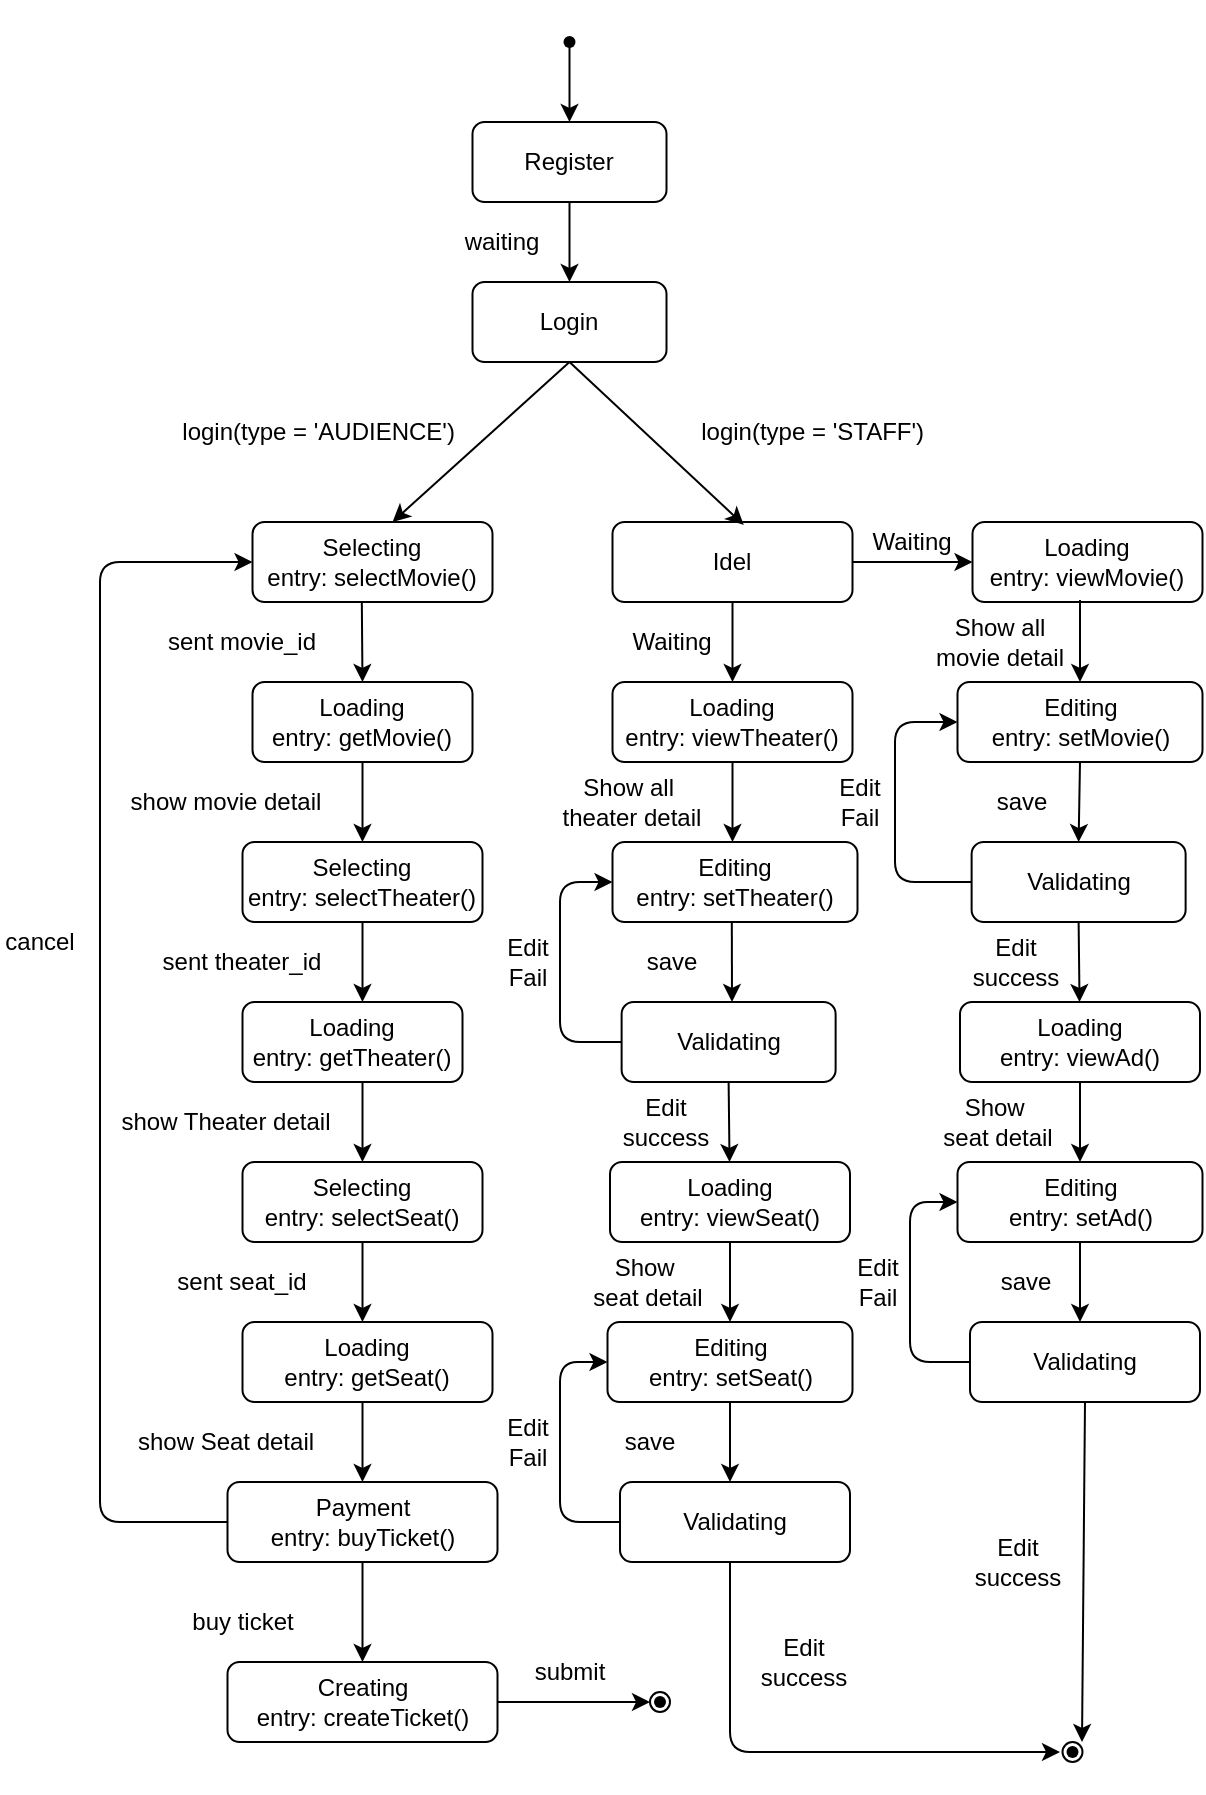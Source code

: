 <mxfile version="14.6.11" type="github">
  <diagram id="C5RBs43oDa-KdzZeNtuy" name="Page-1">
    <mxGraphModel dx="1233" dy="2983" grid="1" gridSize="10" guides="1" tooltips="1" connect="1" arrows="1" fold="1" page="1" pageScale="1" pageWidth="827" pageHeight="1169" math="0" shadow="0">
      <root>
        <mxCell id="WIyWlLk6GJQsqaUBKTNV-0" />
        <mxCell id="WIyWlLk6GJQsqaUBKTNV-1" parent="WIyWlLk6GJQsqaUBKTNV-0" />
        <mxCell id="Q6L7CLxePxSCn7yTyluf-20" value="" style="shape=waypoint;sketch=0;size=6;pointerEvents=1;points=[];fillColor=none;resizable=0;rotatable=0;perimeter=centerPerimeter;snapToPoint=1;" vertex="1" parent="WIyWlLk6GJQsqaUBKTNV-1">
          <mxGeometry x="374.75" y="-2310" width="40" height="40" as="geometry" />
        </mxCell>
        <mxCell id="Q6L7CLxePxSCn7yTyluf-24" value="Register" style="rounded=1;whiteSpace=wrap;html=1;" vertex="1" parent="WIyWlLk6GJQsqaUBKTNV-1">
          <mxGeometry x="346.25" y="-2250" width="97" height="40" as="geometry" />
        </mxCell>
        <mxCell id="Q6L7CLxePxSCn7yTyluf-25" value="" style="endArrow=classic;html=1;exitX=0.5;exitY=1;exitDx=0;exitDy=0;entryX=0.5;entryY=0;entryDx=0;entryDy=0;" edge="1" parent="WIyWlLk6GJQsqaUBKTNV-1" source="Q6L7CLxePxSCn7yTyluf-24" target="Q6L7CLxePxSCn7yTyluf-30">
          <mxGeometry width="50" height="50" relative="1" as="geometry">
            <mxPoint x="116.25" y="-2150" as="sourcePoint" />
            <mxPoint x="188.75" y="-2150.34" as="targetPoint" />
          </mxGeometry>
        </mxCell>
        <mxCell id="Q6L7CLxePxSCn7yTyluf-30" value="Login" style="rounded=1;whiteSpace=wrap;html=1;" vertex="1" parent="WIyWlLk6GJQsqaUBKTNV-1">
          <mxGeometry x="346.25" y="-2170" width="97" height="40" as="geometry" />
        </mxCell>
        <mxCell id="Q6L7CLxePxSCn7yTyluf-35" value="Selecting&lt;br&gt;entry: selectMovie()" style="rounded=1;whiteSpace=wrap;html=1;" vertex="1" parent="WIyWlLk6GJQsqaUBKTNV-1">
          <mxGeometry x="236.25" y="-2050" width="120" height="40" as="geometry" />
        </mxCell>
        <mxCell id="Q6L7CLxePxSCn7yTyluf-36" value="login(type = &#39;AUDIENCE&#39;)&amp;nbsp;" style="text;html=1;strokeColor=none;fillColor=none;align=center;verticalAlign=middle;whiteSpace=wrap;rounded=0;" vertex="1" parent="WIyWlLk6GJQsqaUBKTNV-1">
          <mxGeometry x="196.25" y="-2110" width="150" height="30" as="geometry" />
        </mxCell>
        <mxCell id="Q6L7CLxePxSCn7yTyluf-37" value="" style="endArrow=classic;html=1;entryX=0.5;entryY=0;entryDx=0;entryDy=0;" edge="1" parent="WIyWlLk6GJQsqaUBKTNV-1" target="Q6L7CLxePxSCn7yTyluf-38">
          <mxGeometry width="50" height="50" relative="1" as="geometry">
            <mxPoint x="290.91" y="-2010" as="sourcePoint" />
            <mxPoint x="291.25" y="-1980" as="targetPoint" />
          </mxGeometry>
        </mxCell>
        <mxCell id="Q6L7CLxePxSCn7yTyluf-38" value="Loading&lt;br&gt;entry: getMovie()" style="rounded=1;whiteSpace=wrap;html=1;" vertex="1" parent="WIyWlLk6GJQsqaUBKTNV-1">
          <mxGeometry x="236.25" y="-1970" width="110" height="40" as="geometry" />
        </mxCell>
        <mxCell id="Q6L7CLxePxSCn7yTyluf-39" value="show movie detail" style="text;html=1;strokeColor=none;fillColor=none;align=center;verticalAlign=middle;whiteSpace=wrap;rounded=0;" vertex="1" parent="WIyWlLk6GJQsqaUBKTNV-1">
          <mxGeometry x="160" y="-1920" width="126.25" height="20" as="geometry" />
        </mxCell>
        <mxCell id="Q6L7CLxePxSCn7yTyluf-40" value="" style="endArrow=classic;html=1;exitX=0.5;exitY=1;exitDx=0;exitDy=0;" edge="1" parent="WIyWlLk6GJQsqaUBKTNV-1" source="Q6L7CLxePxSCn7yTyluf-30">
          <mxGeometry width="50" height="50" relative="1" as="geometry">
            <mxPoint x="366.25" y="-2010" as="sourcePoint" />
            <mxPoint x="306.25" y="-2050" as="targetPoint" />
          </mxGeometry>
        </mxCell>
        <mxCell id="Q6L7CLxePxSCn7yTyluf-41" value="waiting" style="text;html=1;strokeColor=none;fillColor=none;align=center;verticalAlign=middle;whiteSpace=wrap;rounded=0;" vertex="1" parent="WIyWlLk6GJQsqaUBKTNV-1">
          <mxGeometry x="341.25" y="-2200" width="40" height="20" as="geometry" />
        </mxCell>
        <mxCell id="Q6L7CLxePxSCn7yTyluf-43" value="sent movie_id" style="text;html=1;strokeColor=none;fillColor=none;align=center;verticalAlign=middle;whiteSpace=wrap;rounded=0;" vertex="1" parent="WIyWlLk6GJQsqaUBKTNV-1">
          <mxGeometry x="176.25" y="-2000" width="110" height="20" as="geometry" />
        </mxCell>
        <mxCell id="Q6L7CLxePxSCn7yTyluf-46" value="" style="endArrow=classic;html=1;exitX=0.5;exitY=1;exitDx=0;exitDy=0;" edge="1" parent="WIyWlLk6GJQsqaUBKTNV-1" source="Q6L7CLxePxSCn7yTyluf-38">
          <mxGeometry width="50" height="50" relative="1" as="geometry">
            <mxPoint x="366.25" y="-1950" as="sourcePoint" />
            <mxPoint x="291.25" y="-1890" as="targetPoint" />
          </mxGeometry>
        </mxCell>
        <mxCell id="Q6L7CLxePxSCn7yTyluf-48" value="Selecting&lt;br&gt;entry: selectTheater()" style="rounded=1;whiteSpace=wrap;html=1;" vertex="1" parent="WIyWlLk6GJQsqaUBKTNV-1">
          <mxGeometry x="231.25" y="-1890" width="120" height="40" as="geometry" />
        </mxCell>
        <mxCell id="Q6L7CLxePxSCn7yTyluf-50" value="" style="endArrow=classic;html=1;exitX=0.5;exitY=1;exitDx=0;exitDy=0;" edge="1" parent="WIyWlLk6GJQsqaUBKTNV-1" source="Q6L7CLxePxSCn7yTyluf-48">
          <mxGeometry width="50" height="50" relative="1" as="geometry">
            <mxPoint x="366.25" y="-1890" as="sourcePoint" />
            <mxPoint x="291.25" y="-1810" as="targetPoint" />
          </mxGeometry>
        </mxCell>
        <mxCell id="Q6L7CLxePxSCn7yTyluf-52" value="Loading&lt;br&gt;entry: getTheater()" style="rounded=1;whiteSpace=wrap;html=1;" vertex="1" parent="WIyWlLk6GJQsqaUBKTNV-1">
          <mxGeometry x="231.25" y="-1810" width="110" height="40" as="geometry" />
        </mxCell>
        <mxCell id="Q6L7CLxePxSCn7yTyluf-53" value="sent theater_id" style="text;html=1;strokeColor=none;fillColor=none;align=center;verticalAlign=middle;whiteSpace=wrap;rounded=0;" vertex="1" parent="WIyWlLk6GJQsqaUBKTNV-1">
          <mxGeometry x="186.25" y="-1840" width="90" height="20" as="geometry" />
        </mxCell>
        <mxCell id="Q6L7CLxePxSCn7yTyluf-54" value="show Theater detail" style="text;html=1;strokeColor=none;fillColor=none;align=center;verticalAlign=middle;whiteSpace=wrap;rounded=0;" vertex="1" parent="WIyWlLk6GJQsqaUBKTNV-1">
          <mxGeometry x="160" y="-1760" width="126.25" height="20" as="geometry" />
        </mxCell>
        <mxCell id="Q6L7CLxePxSCn7yTyluf-55" value="" style="endArrow=classic;html=1;exitX=0.5;exitY=1;exitDx=0;exitDy=0;" edge="1" parent="WIyWlLk6GJQsqaUBKTNV-1">
          <mxGeometry width="50" height="50" relative="1" as="geometry">
            <mxPoint x="291.25" y="-1770" as="sourcePoint" />
            <mxPoint x="291.25" y="-1730" as="targetPoint" />
          </mxGeometry>
        </mxCell>
        <mxCell id="Q6L7CLxePxSCn7yTyluf-56" value="Selecting&lt;br&gt;entry: selectSeat()" style="rounded=1;whiteSpace=wrap;html=1;" vertex="1" parent="WIyWlLk6GJQsqaUBKTNV-1">
          <mxGeometry x="231.25" y="-1730" width="120" height="40" as="geometry" />
        </mxCell>
        <mxCell id="Q6L7CLxePxSCn7yTyluf-57" value="" style="endArrow=classic;html=1;exitX=0.5;exitY=1;exitDx=0;exitDy=0;" edge="1" parent="WIyWlLk6GJQsqaUBKTNV-1" source="Q6L7CLxePxSCn7yTyluf-56">
          <mxGeometry width="50" height="50" relative="1" as="geometry">
            <mxPoint x="366.25" y="-1730" as="sourcePoint" />
            <mxPoint x="291.25" y="-1650" as="targetPoint" />
          </mxGeometry>
        </mxCell>
        <mxCell id="Q6L7CLxePxSCn7yTyluf-58" value="Loading&lt;br&gt;entry: getSeat()" style="rounded=1;whiteSpace=wrap;html=1;" vertex="1" parent="WIyWlLk6GJQsqaUBKTNV-1">
          <mxGeometry x="231.25" y="-1650" width="125" height="40" as="geometry" />
        </mxCell>
        <mxCell id="Q6L7CLxePxSCn7yTyluf-59" value="sent seat_id" style="text;html=1;strokeColor=none;fillColor=none;align=center;verticalAlign=middle;whiteSpace=wrap;rounded=0;" vertex="1" parent="WIyWlLk6GJQsqaUBKTNV-1">
          <mxGeometry x="186.25" y="-1680" width="90" height="20" as="geometry" />
        </mxCell>
        <mxCell id="Q6L7CLxePxSCn7yTyluf-61" value="" style="endArrow=classic;html=1;" edge="1" parent="WIyWlLk6GJQsqaUBKTNV-1">
          <mxGeometry width="50" height="50" relative="1" as="geometry">
            <mxPoint x="291.25" y="-1610" as="sourcePoint" />
            <mxPoint x="291.25" y="-1570" as="targetPoint" />
          </mxGeometry>
        </mxCell>
        <mxCell id="Q6L7CLxePxSCn7yTyluf-62" value="Payment&lt;br&gt;entry: buyTicket()" style="rounded=1;whiteSpace=wrap;html=1;" vertex="1" parent="WIyWlLk6GJQsqaUBKTNV-1">
          <mxGeometry x="223.75" y="-1570" width="135" height="40" as="geometry" />
        </mxCell>
        <mxCell id="Q6L7CLxePxSCn7yTyluf-63" value="show Seat detail" style="text;html=1;strokeColor=none;fillColor=none;align=center;verticalAlign=middle;whiteSpace=wrap;rounded=0;" vertex="1" parent="WIyWlLk6GJQsqaUBKTNV-1">
          <mxGeometry x="160" y="-1600" width="126.25" height="20" as="geometry" />
        </mxCell>
        <mxCell id="Q6L7CLxePxSCn7yTyluf-64" value="" style="endArrow=classic;html=1;exitX=0.5;exitY=1;exitDx=0;exitDy=0;entryX=0.5;entryY=0;entryDx=0;entryDy=0;" edge="1" parent="WIyWlLk6GJQsqaUBKTNV-1" source="Q6L7CLxePxSCn7yTyluf-62" target="Q6L7CLxePxSCn7yTyluf-65">
          <mxGeometry width="50" height="50" relative="1" as="geometry">
            <mxPoint x="291.25" y="-1525" as="sourcePoint" />
            <mxPoint x="291.25" y="-1500" as="targetPoint" />
          </mxGeometry>
        </mxCell>
        <mxCell id="Q6L7CLxePxSCn7yTyluf-65" value="Creating&lt;br&gt;entry: createTicket()" style="rounded=1;whiteSpace=wrap;html=1;" vertex="1" parent="WIyWlLk6GJQsqaUBKTNV-1">
          <mxGeometry x="223.75" y="-1480" width="135" height="40" as="geometry" />
        </mxCell>
        <mxCell id="Q6L7CLxePxSCn7yTyluf-69" value="" style="ellipse;whiteSpace=wrap;html=1;aspect=fixed;" vertex="1" parent="WIyWlLk6GJQsqaUBKTNV-1">
          <mxGeometry x="641.25" y="-1440" width="10" height="10" as="geometry" />
        </mxCell>
        <mxCell id="Q6L7CLxePxSCn7yTyluf-71" value="Idel" style="rounded=1;whiteSpace=wrap;html=1;" vertex="1" parent="WIyWlLk6GJQsqaUBKTNV-1">
          <mxGeometry x="416.25" y="-2050" width="120" height="40" as="geometry" />
        </mxCell>
        <mxCell id="Q6L7CLxePxSCn7yTyluf-72" value="" style="endArrow=classic;html=1;exitX=0.5;exitY=1;exitDx=0;exitDy=0;entryX=0.547;entryY=0.036;entryDx=0;entryDy=0;entryPerimeter=0;" edge="1" parent="WIyWlLk6GJQsqaUBKTNV-1" source="Q6L7CLxePxSCn7yTyluf-30" target="Q6L7CLxePxSCn7yTyluf-71">
          <mxGeometry width="50" height="50" relative="1" as="geometry">
            <mxPoint x="404.75" y="-2120" as="sourcePoint" />
            <mxPoint x="316.25" y="-2040" as="targetPoint" />
          </mxGeometry>
        </mxCell>
        <mxCell id="Q6L7CLxePxSCn7yTyluf-73" value="login(type = &#39;STAFF&#39;)&amp;nbsp;" style="text;html=1;strokeColor=none;fillColor=none;align=center;verticalAlign=middle;whiteSpace=wrap;rounded=0;" vertex="1" parent="WIyWlLk6GJQsqaUBKTNV-1">
          <mxGeometry x="443.25" y="-2110" width="150" height="30" as="geometry" />
        </mxCell>
        <mxCell id="Q6L7CLxePxSCn7yTyluf-74" value="buy ticket" style="text;html=1;strokeColor=none;fillColor=none;align=center;verticalAlign=middle;whiteSpace=wrap;rounded=0;" vertex="1" parent="WIyWlLk6GJQsqaUBKTNV-1">
          <mxGeometry x="198.75" y="-1510" width="65" height="20" as="geometry" />
        </mxCell>
        <mxCell id="Q6L7CLxePxSCn7yTyluf-75" value="Loading&lt;br&gt;entry: viewTheater()" style="rounded=1;whiteSpace=wrap;html=1;" vertex="1" parent="WIyWlLk6GJQsqaUBKTNV-1">
          <mxGeometry x="416.25" y="-1970" width="120" height="40" as="geometry" />
        </mxCell>
        <mxCell id="Q6L7CLxePxSCn7yTyluf-76" value="Loading&lt;br&gt;entry: viewMovie()" style="rounded=1;whiteSpace=wrap;html=1;" vertex="1" parent="WIyWlLk6GJQsqaUBKTNV-1">
          <mxGeometry x="596.25" y="-2050" width="115" height="40" as="geometry" />
        </mxCell>
        <mxCell id="Q6L7CLxePxSCn7yTyluf-77" value="" style="endArrow=classic;html=1;exitX=0.5;exitY=1;exitDx=0;exitDy=0;entryX=0.5;entryY=0;entryDx=0;entryDy=0;" edge="1" parent="WIyWlLk6GJQsqaUBKTNV-1" source="Q6L7CLxePxSCn7yTyluf-71" target="Q6L7CLxePxSCn7yTyluf-75">
          <mxGeometry width="50" height="50" relative="1" as="geometry">
            <mxPoint x="366.25" y="-1960" as="sourcePoint" />
            <mxPoint x="416.25" y="-2010" as="targetPoint" />
          </mxGeometry>
        </mxCell>
        <mxCell id="Q6L7CLxePxSCn7yTyluf-78" value="" style="endArrow=classic;html=1;exitX=1;exitY=0.5;exitDx=0;exitDy=0;entryX=0;entryY=0.5;entryDx=0;entryDy=0;" edge="1" parent="WIyWlLk6GJQsqaUBKTNV-1" source="Q6L7CLxePxSCn7yTyluf-71" target="Q6L7CLxePxSCn7yTyluf-76">
          <mxGeometry width="50" height="50" relative="1" as="geometry">
            <mxPoint x="366.25" y="-1960" as="sourcePoint" />
            <mxPoint x="416.25" y="-2010" as="targetPoint" />
          </mxGeometry>
        </mxCell>
        <mxCell id="Q6L7CLxePxSCn7yTyluf-79" value="Waiting" style="text;html=1;strokeColor=none;fillColor=none;align=center;verticalAlign=middle;whiteSpace=wrap;rounded=0;" vertex="1" parent="WIyWlLk6GJQsqaUBKTNV-1">
          <mxGeometry x="426.25" y="-2000" width="40" height="20" as="geometry" />
        </mxCell>
        <mxCell id="Q6L7CLxePxSCn7yTyluf-81" value="Waiting" style="text;html=1;strokeColor=none;fillColor=none;align=center;verticalAlign=middle;whiteSpace=wrap;rounded=0;" vertex="1" parent="WIyWlLk6GJQsqaUBKTNV-1">
          <mxGeometry x="546.25" y="-2050" width="40" height="20" as="geometry" />
        </mxCell>
        <mxCell id="Q6L7CLxePxSCn7yTyluf-87" value="Show all movie detail" style="text;html=1;strokeColor=none;fillColor=none;align=center;verticalAlign=middle;whiteSpace=wrap;rounded=0;" vertex="1" parent="WIyWlLk6GJQsqaUBKTNV-1">
          <mxGeometry x="570" y="-2000" width="80" height="20" as="geometry" />
        </mxCell>
        <mxCell id="Q6L7CLxePxSCn7yTyluf-88" value="" style="endArrow=classic;html=1;exitX=0.5;exitY=1;exitDx=0;exitDy=0;" edge="1" parent="WIyWlLk6GJQsqaUBKTNV-1" source="Q6L7CLxePxSCn7yTyluf-75">
          <mxGeometry width="50" height="50" relative="1" as="geometry">
            <mxPoint x="366.25" y="-1980" as="sourcePoint" />
            <mxPoint x="476.25" y="-1890" as="targetPoint" />
          </mxGeometry>
        </mxCell>
        <mxCell id="Q6L7CLxePxSCn7yTyluf-89" value="Show all&amp;nbsp;&lt;br&gt;theater detail" style="text;html=1;strokeColor=none;fillColor=none;align=center;verticalAlign=middle;whiteSpace=wrap;rounded=0;" vertex="1" parent="WIyWlLk6GJQsqaUBKTNV-1">
          <mxGeometry x="386.25" y="-1920" width="80" height="20" as="geometry" />
        </mxCell>
        <mxCell id="Q6L7CLxePxSCn7yTyluf-97" value="Editing&lt;br&gt;entry: setTheater()" style="rounded=1;whiteSpace=wrap;html=1;" vertex="1" parent="WIyWlLk6GJQsqaUBKTNV-1">
          <mxGeometry x="416.25" y="-1890" width="122.5" height="40" as="geometry" />
        </mxCell>
        <mxCell id="Q6L7CLxePxSCn7yTyluf-101" value="" style="endArrow=classic;html=1;" edge="1" parent="WIyWlLk6GJQsqaUBKTNV-1" source="Q6L7CLxePxSCn7yTyluf-20" target="Q6L7CLxePxSCn7yTyluf-24">
          <mxGeometry width="50" height="50" relative="1" as="geometry">
            <mxPoint x="406.25" y="-2200" as="sourcePoint" />
            <mxPoint x="456.25" y="-2250" as="targetPoint" />
          </mxGeometry>
        </mxCell>
        <mxCell id="Q6L7CLxePxSCn7yTyluf-103" value="" style="endArrow=classic;html=1;entryX=0.5;entryY=0;entryDx=0;entryDy=0;" edge="1" parent="WIyWlLk6GJQsqaUBKTNV-1" target="Q6L7CLxePxSCn7yTyluf-129">
          <mxGeometry width="50" height="50" relative="1" as="geometry">
            <mxPoint x="650" y="-2011" as="sourcePoint" />
            <mxPoint x="655" y="-1970" as="targetPoint" />
          </mxGeometry>
        </mxCell>
        <mxCell id="Q6L7CLxePxSCn7yTyluf-106" value="" style="endArrow=classic;html=1;exitX=0.5;exitY=1;exitDx=0;exitDy=0;" edge="1" parent="WIyWlLk6GJQsqaUBKTNV-1">
          <mxGeometry width="50" height="50" relative="1" as="geometry">
            <mxPoint x="475.91" y="-1850" as="sourcePoint" />
            <mxPoint x="476" y="-1810" as="targetPoint" />
          </mxGeometry>
        </mxCell>
        <mxCell id="Q6L7CLxePxSCn7yTyluf-107" value="Loading&lt;br&gt;entry: viewSeat()" style="rounded=1;whiteSpace=wrap;html=1;" vertex="1" parent="WIyWlLk6GJQsqaUBKTNV-1">
          <mxGeometry x="415" y="-1730" width="120" height="40" as="geometry" />
        </mxCell>
        <mxCell id="Q6L7CLxePxSCn7yTyluf-108" value="Editing&lt;br&gt;entry: setSeat()" style="rounded=1;whiteSpace=wrap;html=1;" vertex="1" parent="WIyWlLk6GJQsqaUBKTNV-1">
          <mxGeometry x="413.75" y="-1650" width="122.5" height="40" as="geometry" />
        </mxCell>
        <mxCell id="Q6L7CLxePxSCn7yTyluf-109" value="" style="endArrow=classic;html=1;exitX=0.5;exitY=1;exitDx=0;exitDy=0;entryX=0.5;entryY=0;entryDx=0;entryDy=0;" edge="1" parent="WIyWlLk6GJQsqaUBKTNV-1" source="Q6L7CLxePxSCn7yTyluf-107" target="Q6L7CLxePxSCn7yTyluf-108">
          <mxGeometry width="50" height="50" relative="1" as="geometry">
            <mxPoint x="497.5" y="-1670" as="sourcePoint" />
            <mxPoint x="547.5" y="-1720" as="targetPoint" />
          </mxGeometry>
        </mxCell>
        <mxCell id="Q6L7CLxePxSCn7yTyluf-111" value="" style="endArrow=classic;html=1;exitX=0.5;exitY=1;exitDx=0;exitDy=0;entryX=0.5;entryY=0;entryDx=0;entryDy=0;" edge="1" parent="WIyWlLk6GJQsqaUBKTNV-1" source="Q6L7CLxePxSCn7yTyluf-108">
          <mxGeometry width="50" height="50" relative="1" as="geometry">
            <mxPoint x="497.5" y="-1670" as="sourcePoint" />
            <mxPoint x="475" y="-1570" as="targetPoint" />
          </mxGeometry>
        </mxCell>
        <mxCell id="Q6L7CLxePxSCn7yTyluf-112" value="Show&amp;nbsp;&lt;br&gt;seat detail" style="text;html=1;strokeColor=none;fillColor=none;align=center;verticalAlign=middle;whiteSpace=wrap;rounded=0;" vertex="1" parent="WIyWlLk6GJQsqaUBKTNV-1">
          <mxGeometry x="393.75" y="-1680" width="80" height="20" as="geometry" />
        </mxCell>
        <mxCell id="Q6L7CLxePxSCn7yTyluf-113" value="save" style="text;html=1;strokeColor=none;fillColor=none;align=center;verticalAlign=middle;whiteSpace=wrap;rounded=0;" vertex="1" parent="WIyWlLk6GJQsqaUBKTNV-1">
          <mxGeometry x="426.25" y="-1840" width="40" height="20" as="geometry" />
        </mxCell>
        <mxCell id="Q6L7CLxePxSCn7yTyluf-114" value="save" style="text;html=1;strokeColor=none;fillColor=none;align=center;verticalAlign=middle;whiteSpace=wrap;rounded=0;" vertex="1" parent="WIyWlLk6GJQsqaUBKTNV-1">
          <mxGeometry x="415" y="-1600" width="40" height="20" as="geometry" />
        </mxCell>
        <mxCell id="Q6L7CLxePxSCn7yTyluf-115" value="Validating" style="rounded=1;whiteSpace=wrap;html=1;" vertex="1" parent="WIyWlLk6GJQsqaUBKTNV-1">
          <mxGeometry x="420" y="-1570" width="115" height="40" as="geometry" />
        </mxCell>
        <mxCell id="Q6L7CLxePxSCn7yTyluf-116" value="" style="endArrow=classic;html=1;exitX=0.5;exitY=1;exitDx=0;exitDy=0;" edge="1" parent="WIyWlLk6GJQsqaUBKTNV-1">
          <mxGeometry width="50" height="50" relative="1" as="geometry">
            <mxPoint x="475" y="-1530" as="sourcePoint" />
            <mxPoint x="640" y="-1435" as="targetPoint" />
            <Array as="points">
              <mxPoint x="475" y="-1435" />
            </Array>
          </mxGeometry>
        </mxCell>
        <mxCell id="Q6L7CLxePxSCn7yTyluf-117" value="" style="endArrow=classic;html=1;exitX=0;exitY=0.5;exitDx=0;exitDy=0;entryX=0;entryY=0.5;entryDx=0;entryDy=0;" edge="1" parent="WIyWlLk6GJQsqaUBKTNV-1" source="Q6L7CLxePxSCn7yTyluf-115" target="Q6L7CLxePxSCn7yTyluf-108">
          <mxGeometry width="50" height="50" relative="1" as="geometry">
            <mxPoint x="427.5" y="-1660" as="sourcePoint" />
            <mxPoint x="387.5" y="-1790" as="targetPoint" />
            <Array as="points">
              <mxPoint x="390" y="-1550" />
              <mxPoint x="390" y="-1630" />
            </Array>
          </mxGeometry>
        </mxCell>
        <mxCell id="Q6L7CLxePxSCn7yTyluf-118" value="Validating" style="rounded=1;whiteSpace=wrap;html=1;" vertex="1" parent="WIyWlLk6GJQsqaUBKTNV-1">
          <mxGeometry x="420.81" y="-1810" width="107" height="40" as="geometry" />
        </mxCell>
        <mxCell id="Q6L7CLxePxSCn7yTyluf-119" value="" style="endArrow=classic;html=1;exitX=0.5;exitY=1;exitDx=0;exitDy=0;" edge="1" parent="WIyWlLk6GJQsqaUBKTNV-1" source="Q6L7CLxePxSCn7yTyluf-118" target="Q6L7CLxePxSCn7yTyluf-107">
          <mxGeometry width="50" height="50" relative="1" as="geometry">
            <mxPoint x="430" y="-1710" as="sourcePoint" />
            <mxPoint x="480" y="-1760" as="targetPoint" />
          </mxGeometry>
        </mxCell>
        <mxCell id="Q6L7CLxePxSCn7yTyluf-120" value="" style="endArrow=classic;html=1;exitX=0;exitY=0.5;exitDx=0;exitDy=0;entryX=0;entryY=0.5;entryDx=0;entryDy=0;" edge="1" parent="WIyWlLk6GJQsqaUBKTNV-1" source="Q6L7CLxePxSCn7yTyluf-118" target="Q6L7CLxePxSCn7yTyluf-97">
          <mxGeometry width="50" height="50" relative="1" as="geometry">
            <mxPoint x="430" y="-1710" as="sourcePoint" />
            <mxPoint x="380" y="-1890" as="targetPoint" />
            <Array as="points">
              <mxPoint x="390" y="-1790" />
              <mxPoint x="390" y="-1830" />
              <mxPoint x="390" y="-1870" />
            </Array>
          </mxGeometry>
        </mxCell>
        <mxCell id="Q6L7CLxePxSCn7yTyluf-121" value="Edit Fail" style="text;html=1;strokeColor=none;fillColor=none;align=center;verticalAlign=middle;whiteSpace=wrap;rounded=0;" vertex="1" parent="WIyWlLk6GJQsqaUBKTNV-1">
          <mxGeometry x="353.75" y="-1840" width="40" height="20" as="geometry" />
        </mxCell>
        <mxCell id="Q6L7CLxePxSCn7yTyluf-122" value="Edit success" style="text;html=1;strokeColor=none;fillColor=none;align=center;verticalAlign=middle;whiteSpace=wrap;rounded=0;" vertex="1" parent="WIyWlLk6GJQsqaUBKTNV-1">
          <mxGeometry x="420" y="-1760" width="46.25" height="20" as="geometry" />
        </mxCell>
        <mxCell id="Q6L7CLxePxSCn7yTyluf-123" value="Edit Fail" style="text;html=1;strokeColor=none;fillColor=none;align=center;verticalAlign=middle;whiteSpace=wrap;rounded=0;" vertex="1" parent="WIyWlLk6GJQsqaUBKTNV-1">
          <mxGeometry x="353.75" y="-1600" width="40" height="20" as="geometry" />
        </mxCell>
        <mxCell id="Q6L7CLxePxSCn7yTyluf-125" value="Edit success" style="text;html=1;strokeColor=none;fillColor=none;align=center;verticalAlign=middle;whiteSpace=wrap;rounded=0;" vertex="1" parent="WIyWlLk6GJQsqaUBKTNV-1">
          <mxGeometry x="488.75" y="-1490" width="46.25" height="20" as="geometry" />
        </mxCell>
        <mxCell id="Q6L7CLxePxSCn7yTyluf-129" value="Editing&lt;br&gt;entry: setMovie()" style="rounded=1;whiteSpace=wrap;html=1;" vertex="1" parent="WIyWlLk6GJQsqaUBKTNV-1">
          <mxGeometry x="588.75" y="-1970" width="122.5" height="40" as="geometry" />
        </mxCell>
        <mxCell id="Q6L7CLxePxSCn7yTyluf-130" value="" style="endArrow=classic;html=1;exitX=0.5;exitY=1;exitDx=0;exitDy=0;entryX=0.5;entryY=0;entryDx=0;entryDy=0;" edge="1" parent="WIyWlLk6GJQsqaUBKTNV-1" source="Q6L7CLxePxSCn7yTyluf-129" target="Q6L7CLxePxSCn7yTyluf-141">
          <mxGeometry width="50" height="50" relative="1" as="geometry">
            <mxPoint x="643.41" y="-1930" as="sourcePoint" />
            <mxPoint x="643.5" y="-1890" as="targetPoint" />
          </mxGeometry>
        </mxCell>
        <mxCell id="Q6L7CLxePxSCn7yTyluf-131" value="Loading&lt;br&gt;entry: viewAd()" style="rounded=1;whiteSpace=wrap;html=1;" vertex="1" parent="WIyWlLk6GJQsqaUBKTNV-1">
          <mxGeometry x="590" y="-1810" width="120" height="40" as="geometry" />
        </mxCell>
        <mxCell id="Q6L7CLxePxSCn7yTyluf-132" value="Editing&lt;br&gt;entry: setAd()" style="rounded=1;whiteSpace=wrap;html=1;" vertex="1" parent="WIyWlLk6GJQsqaUBKTNV-1">
          <mxGeometry x="588.75" y="-1730" width="122.5" height="40" as="geometry" />
        </mxCell>
        <mxCell id="Q6L7CLxePxSCn7yTyluf-133" value="" style="endArrow=classic;html=1;exitX=0.5;exitY=1;exitDx=0;exitDy=0;entryX=0.5;entryY=0;entryDx=0;entryDy=0;" edge="1" parent="WIyWlLk6GJQsqaUBKTNV-1" source="Q6L7CLxePxSCn7yTyluf-131" target="Q6L7CLxePxSCn7yTyluf-132">
          <mxGeometry width="50" height="50" relative="1" as="geometry">
            <mxPoint x="672.5" y="-1750" as="sourcePoint" />
            <mxPoint x="722.5" y="-1800" as="targetPoint" />
          </mxGeometry>
        </mxCell>
        <mxCell id="Q6L7CLxePxSCn7yTyluf-134" value="" style="endArrow=classic;html=1;exitX=0.5;exitY=1;exitDx=0;exitDy=0;entryX=0.5;entryY=0;entryDx=0;entryDy=0;" edge="1" parent="WIyWlLk6GJQsqaUBKTNV-1" source="Q6L7CLxePxSCn7yTyluf-132">
          <mxGeometry width="50" height="50" relative="1" as="geometry">
            <mxPoint x="672.5" y="-1750" as="sourcePoint" />
            <mxPoint x="650" y="-1650" as="targetPoint" />
          </mxGeometry>
        </mxCell>
        <mxCell id="Q6L7CLxePxSCn7yTyluf-135" value="Show&amp;nbsp;&lt;br&gt;seat detail" style="text;html=1;strokeColor=none;fillColor=none;align=center;verticalAlign=middle;whiteSpace=wrap;rounded=0;" vertex="1" parent="WIyWlLk6GJQsqaUBKTNV-1">
          <mxGeometry x="568.75" y="-1760" width="80" height="20" as="geometry" />
        </mxCell>
        <mxCell id="Q6L7CLxePxSCn7yTyluf-136" value="save" style="text;html=1;strokeColor=none;fillColor=none;align=center;verticalAlign=middle;whiteSpace=wrap;rounded=0;" vertex="1" parent="WIyWlLk6GJQsqaUBKTNV-1">
          <mxGeometry x="601.25" y="-1920" width="40" height="20" as="geometry" />
        </mxCell>
        <mxCell id="Q6L7CLxePxSCn7yTyluf-137" value="save" style="text;html=1;strokeColor=none;fillColor=none;align=center;verticalAlign=middle;whiteSpace=wrap;rounded=0;" vertex="1" parent="WIyWlLk6GJQsqaUBKTNV-1">
          <mxGeometry x="602.5" y="-1680" width="40" height="20" as="geometry" />
        </mxCell>
        <mxCell id="Q6L7CLxePxSCn7yTyluf-138" value="Validating" style="rounded=1;whiteSpace=wrap;html=1;" vertex="1" parent="WIyWlLk6GJQsqaUBKTNV-1">
          <mxGeometry x="595" y="-1650" width="115" height="40" as="geometry" />
        </mxCell>
        <mxCell id="Q6L7CLxePxSCn7yTyluf-139" value="" style="endArrow=classic;html=1;exitX=0.5;exitY=1;exitDx=0;exitDy=0;" edge="1" parent="WIyWlLk6GJQsqaUBKTNV-1" source="Q6L7CLxePxSCn7yTyluf-138">
          <mxGeometry width="50" height="50" relative="1" as="geometry">
            <mxPoint x="657.16" y="-1530" as="sourcePoint" />
            <mxPoint x="651" y="-1440" as="targetPoint" />
          </mxGeometry>
        </mxCell>
        <mxCell id="Q6L7CLxePxSCn7yTyluf-140" value="" style="endArrow=classic;html=1;exitX=0;exitY=0.5;exitDx=0;exitDy=0;entryX=0;entryY=0.5;entryDx=0;entryDy=0;" edge="1" parent="WIyWlLk6GJQsqaUBKTNV-1" source="Q6L7CLxePxSCn7yTyluf-138" target="Q6L7CLxePxSCn7yTyluf-132">
          <mxGeometry width="50" height="50" relative="1" as="geometry">
            <mxPoint x="602.5" y="-1740" as="sourcePoint" />
            <mxPoint x="562.5" y="-1870" as="targetPoint" />
            <Array as="points">
              <mxPoint x="565" y="-1630" />
              <mxPoint x="565" y="-1710" />
            </Array>
          </mxGeometry>
        </mxCell>
        <mxCell id="Q6L7CLxePxSCn7yTyluf-141" value="Validating" style="rounded=1;whiteSpace=wrap;html=1;" vertex="1" parent="WIyWlLk6GJQsqaUBKTNV-1">
          <mxGeometry x="595.81" y="-1890" width="107" height="40" as="geometry" />
        </mxCell>
        <mxCell id="Q6L7CLxePxSCn7yTyluf-142" value="" style="endArrow=classic;html=1;exitX=0.5;exitY=1;exitDx=0;exitDy=0;" edge="1" parent="WIyWlLk6GJQsqaUBKTNV-1" source="Q6L7CLxePxSCn7yTyluf-141" target="Q6L7CLxePxSCn7yTyluf-131">
          <mxGeometry width="50" height="50" relative="1" as="geometry">
            <mxPoint x="605" y="-1790" as="sourcePoint" />
            <mxPoint x="655" y="-1840" as="targetPoint" />
          </mxGeometry>
        </mxCell>
        <mxCell id="Q6L7CLxePxSCn7yTyluf-143" value="" style="endArrow=classic;html=1;exitX=0;exitY=0.5;exitDx=0;exitDy=0;entryX=0;entryY=0.5;entryDx=0;entryDy=0;" edge="1" parent="WIyWlLk6GJQsqaUBKTNV-1" source="Q6L7CLxePxSCn7yTyluf-141" target="Q6L7CLxePxSCn7yTyluf-129">
          <mxGeometry width="50" height="50" relative="1" as="geometry">
            <mxPoint x="597.5" y="-1790" as="sourcePoint" />
            <mxPoint x="547.5" y="-1970" as="targetPoint" />
            <Array as="points">
              <mxPoint x="557.5" y="-1870" />
              <mxPoint x="557.5" y="-1910" />
              <mxPoint x="557.5" y="-1950" />
            </Array>
          </mxGeometry>
        </mxCell>
        <mxCell id="Q6L7CLxePxSCn7yTyluf-144" value="Edit success" style="text;html=1;strokeColor=none;fillColor=none;align=center;verticalAlign=middle;whiteSpace=wrap;rounded=0;" vertex="1" parent="WIyWlLk6GJQsqaUBKTNV-1">
          <mxGeometry x="595" y="-1840" width="46.25" height="20" as="geometry" />
        </mxCell>
        <mxCell id="Q6L7CLxePxSCn7yTyluf-145" value="Edit success" style="text;html=1;strokeColor=none;fillColor=none;align=center;verticalAlign=middle;whiteSpace=wrap;rounded=0;" vertex="1" parent="WIyWlLk6GJQsqaUBKTNV-1">
          <mxGeometry x="596.25" y="-1540" width="46.25" height="20" as="geometry" />
        </mxCell>
        <mxCell id="Q6L7CLxePxSCn7yTyluf-147" value="Edit Fail" style="text;html=1;strokeColor=none;fillColor=none;align=center;verticalAlign=middle;whiteSpace=wrap;rounded=0;" vertex="1" parent="WIyWlLk6GJQsqaUBKTNV-1">
          <mxGeometry x="520" y="-1920" width="40" height="20" as="geometry" />
        </mxCell>
        <mxCell id="Q6L7CLxePxSCn7yTyluf-149" value="" style="shape=waypoint;sketch=0;size=6;pointerEvents=1;points=[];fillColor=none;resizable=0;rotatable=0;perimeter=centerPerimeter;snapToPoint=1;" vertex="1" parent="WIyWlLk6GJQsqaUBKTNV-1">
          <mxGeometry x="626.25" y="-1455" width="40" height="40" as="geometry" />
        </mxCell>
        <mxCell id="Q6L7CLxePxSCn7yTyluf-150" value="" style="ellipse;whiteSpace=wrap;html=1;aspect=fixed;" vertex="1" parent="WIyWlLk6GJQsqaUBKTNV-1">
          <mxGeometry x="435" y="-1465" width="10" height="10" as="geometry" />
        </mxCell>
        <mxCell id="Q6L7CLxePxSCn7yTyluf-152" value="" style="endArrow=classic;html=1;exitX=1;exitY=0.5;exitDx=0;exitDy=0;entryX=0;entryY=0.5;entryDx=0;entryDy=0;" edge="1" parent="WIyWlLk6GJQsqaUBKTNV-1" source="Q6L7CLxePxSCn7yTyluf-65" target="Q6L7CLxePxSCn7yTyluf-150">
          <mxGeometry width="50" height="50" relative="1" as="geometry">
            <mxPoint x="510" y="-1420" as="sourcePoint" />
            <mxPoint x="410" y="-1460" as="targetPoint" />
          </mxGeometry>
        </mxCell>
        <mxCell id="Q6L7CLxePxSCn7yTyluf-154" value="" style="shape=waypoint;sketch=0;size=6;pointerEvents=1;points=[];fillColor=none;resizable=0;rotatable=0;perimeter=centerPerimeter;snapToPoint=1;" vertex="1" parent="WIyWlLk6GJQsqaUBKTNV-1">
          <mxGeometry x="420" y="-1480" width="40" height="40" as="geometry" />
        </mxCell>
        <mxCell id="Q6L7CLxePxSCn7yTyluf-155" value="submit" style="text;html=1;strokeColor=none;fillColor=none;align=center;verticalAlign=middle;whiteSpace=wrap;rounded=0;" vertex="1" parent="WIyWlLk6GJQsqaUBKTNV-1">
          <mxGeometry x="374.75" y="-1485" width="40" height="20" as="geometry" />
        </mxCell>
        <mxCell id="Q6L7CLxePxSCn7yTyluf-156" value="Edit Fail" style="text;html=1;strokeColor=none;fillColor=none;align=center;verticalAlign=middle;whiteSpace=wrap;rounded=0;" vertex="1" parent="WIyWlLk6GJQsqaUBKTNV-1">
          <mxGeometry x="528.75" y="-1680" width="40" height="20" as="geometry" />
        </mxCell>
        <mxCell id="Q6L7CLxePxSCn7yTyluf-157" value="" style="endArrow=classic;html=1;exitX=0;exitY=0.5;exitDx=0;exitDy=0;entryX=0;entryY=0.5;entryDx=0;entryDy=0;" edge="1" parent="WIyWlLk6GJQsqaUBKTNV-1" source="Q6L7CLxePxSCn7yTyluf-62" target="Q6L7CLxePxSCn7yTyluf-35">
          <mxGeometry width="50" height="50" relative="1" as="geometry">
            <mxPoint x="320" y="-1640" as="sourcePoint" />
            <mxPoint x="130" y="-2080" as="targetPoint" />
            <Array as="points">
              <mxPoint x="160" y="-1550" />
              <mxPoint x="160" y="-1790" />
              <mxPoint x="160" y="-2030" />
            </Array>
          </mxGeometry>
        </mxCell>
        <mxCell id="Q6L7CLxePxSCn7yTyluf-160" value="cancel" style="text;html=1;strokeColor=none;fillColor=none;align=center;verticalAlign=middle;whiteSpace=wrap;rounded=0;" vertex="1" parent="WIyWlLk6GJQsqaUBKTNV-1">
          <mxGeometry x="110" y="-1850" width="40" height="20" as="geometry" />
        </mxCell>
      </root>
    </mxGraphModel>
  </diagram>
</mxfile>
